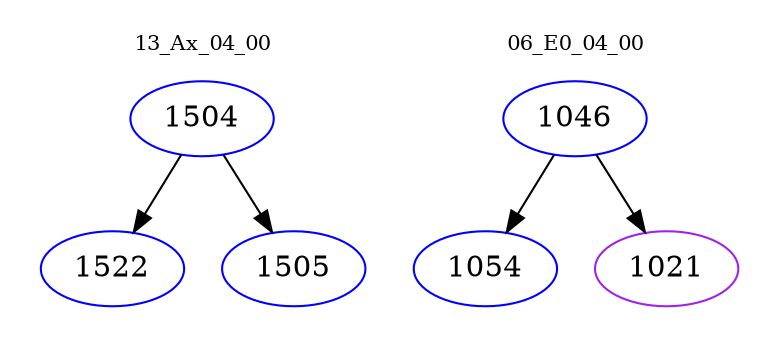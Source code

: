 digraph{
subgraph cluster_0 {
color = white
label = "13_Ax_04_00";
fontsize=10;
T0_1504 [label="1504", color="blue"]
T0_1504 -> T0_1522 [color="black"]
T0_1522 [label="1522", color="blue"]
T0_1504 -> T0_1505 [color="black"]
T0_1505 [label="1505", color="blue"]
}
subgraph cluster_1 {
color = white
label = "06_E0_04_00";
fontsize=10;
T1_1046 [label="1046", color="blue"]
T1_1046 -> T1_1054 [color="black"]
T1_1054 [label="1054", color="blue"]
T1_1046 -> T1_1021 [color="black"]
T1_1021 [label="1021", color="purple"]
}
}
